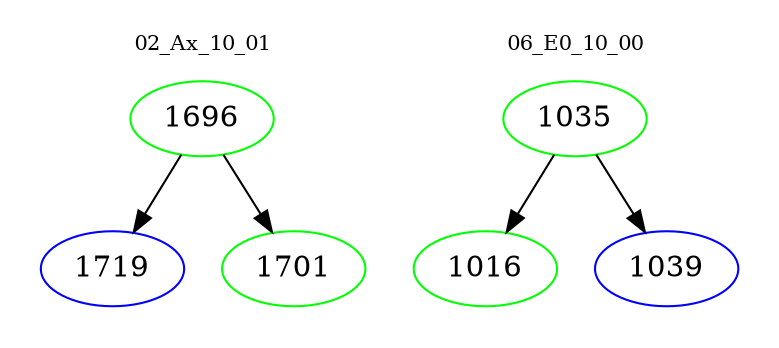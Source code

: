 digraph{
subgraph cluster_0 {
color = white
label = "02_Ax_10_01";
fontsize=10;
T0_1696 [label="1696", color="green"]
T0_1696 -> T0_1719 [color="black"]
T0_1719 [label="1719", color="blue"]
T0_1696 -> T0_1701 [color="black"]
T0_1701 [label="1701", color="green"]
}
subgraph cluster_1 {
color = white
label = "06_E0_10_00";
fontsize=10;
T1_1035 [label="1035", color="green"]
T1_1035 -> T1_1016 [color="black"]
T1_1016 [label="1016", color="green"]
T1_1035 -> T1_1039 [color="black"]
T1_1039 [label="1039", color="blue"]
}
}
